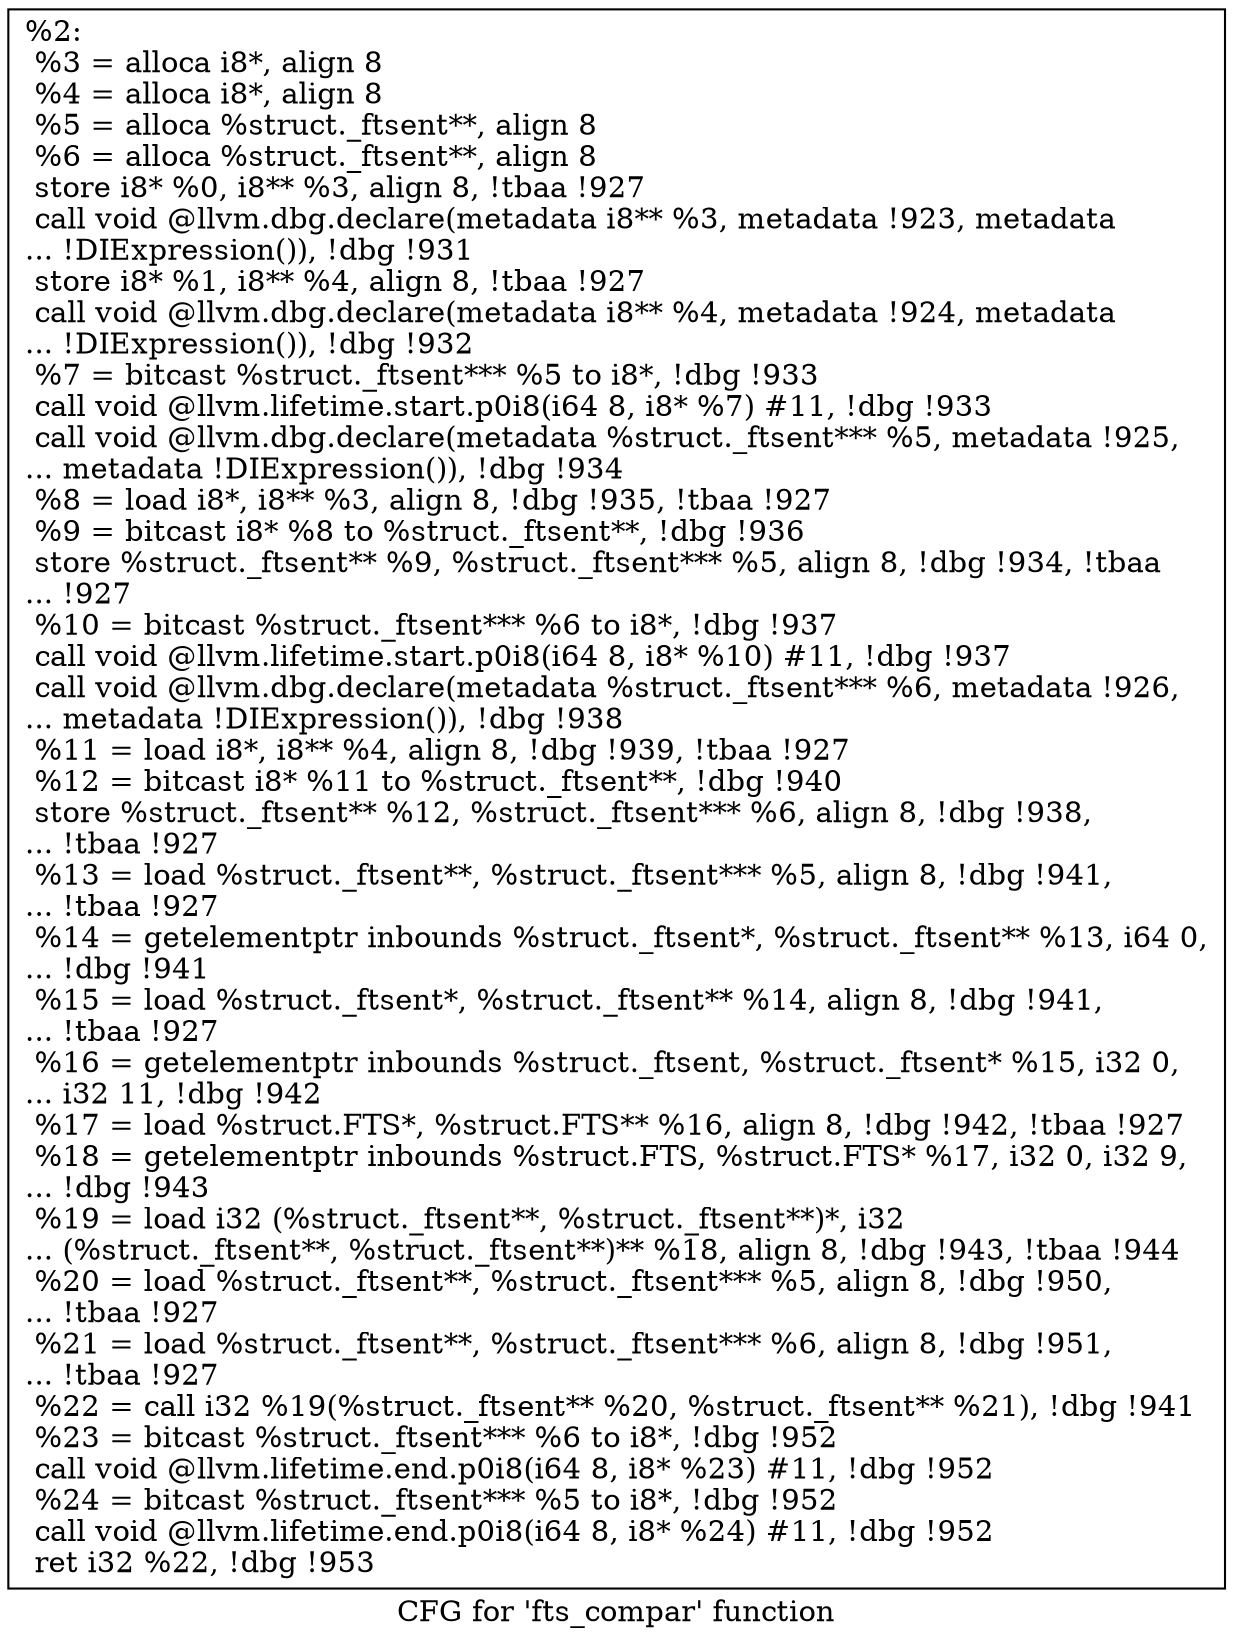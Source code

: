 digraph "CFG for 'fts_compar' function" {
	label="CFG for 'fts_compar' function";

	Node0x23cf7f0 [shape=record,label="{%2:\l  %3 = alloca i8*, align 8\l  %4 = alloca i8*, align 8\l  %5 = alloca %struct._ftsent**, align 8\l  %6 = alloca %struct._ftsent**, align 8\l  store i8* %0, i8** %3, align 8, !tbaa !927\l  call void @llvm.dbg.declare(metadata i8** %3, metadata !923, metadata\l... !DIExpression()), !dbg !931\l  store i8* %1, i8** %4, align 8, !tbaa !927\l  call void @llvm.dbg.declare(metadata i8** %4, metadata !924, metadata\l... !DIExpression()), !dbg !932\l  %7 = bitcast %struct._ftsent*** %5 to i8*, !dbg !933\l  call void @llvm.lifetime.start.p0i8(i64 8, i8* %7) #11, !dbg !933\l  call void @llvm.dbg.declare(metadata %struct._ftsent*** %5, metadata !925,\l... metadata !DIExpression()), !dbg !934\l  %8 = load i8*, i8** %3, align 8, !dbg !935, !tbaa !927\l  %9 = bitcast i8* %8 to %struct._ftsent**, !dbg !936\l  store %struct._ftsent** %9, %struct._ftsent*** %5, align 8, !dbg !934, !tbaa\l... !927\l  %10 = bitcast %struct._ftsent*** %6 to i8*, !dbg !937\l  call void @llvm.lifetime.start.p0i8(i64 8, i8* %10) #11, !dbg !937\l  call void @llvm.dbg.declare(metadata %struct._ftsent*** %6, metadata !926,\l... metadata !DIExpression()), !dbg !938\l  %11 = load i8*, i8** %4, align 8, !dbg !939, !tbaa !927\l  %12 = bitcast i8* %11 to %struct._ftsent**, !dbg !940\l  store %struct._ftsent** %12, %struct._ftsent*** %6, align 8, !dbg !938,\l... !tbaa !927\l  %13 = load %struct._ftsent**, %struct._ftsent*** %5, align 8, !dbg !941,\l... !tbaa !927\l  %14 = getelementptr inbounds %struct._ftsent*, %struct._ftsent** %13, i64 0,\l... !dbg !941\l  %15 = load %struct._ftsent*, %struct._ftsent** %14, align 8, !dbg !941,\l... !tbaa !927\l  %16 = getelementptr inbounds %struct._ftsent, %struct._ftsent* %15, i32 0,\l... i32 11, !dbg !942\l  %17 = load %struct.FTS*, %struct.FTS** %16, align 8, !dbg !942, !tbaa !927\l  %18 = getelementptr inbounds %struct.FTS, %struct.FTS* %17, i32 0, i32 9,\l... !dbg !943\l  %19 = load i32 (%struct._ftsent**, %struct._ftsent**)*, i32\l... (%struct._ftsent**, %struct._ftsent**)** %18, align 8, !dbg !943, !tbaa !944\l  %20 = load %struct._ftsent**, %struct._ftsent*** %5, align 8, !dbg !950,\l... !tbaa !927\l  %21 = load %struct._ftsent**, %struct._ftsent*** %6, align 8, !dbg !951,\l... !tbaa !927\l  %22 = call i32 %19(%struct._ftsent** %20, %struct._ftsent** %21), !dbg !941\l  %23 = bitcast %struct._ftsent*** %6 to i8*, !dbg !952\l  call void @llvm.lifetime.end.p0i8(i64 8, i8* %23) #11, !dbg !952\l  %24 = bitcast %struct._ftsent*** %5 to i8*, !dbg !952\l  call void @llvm.lifetime.end.p0i8(i64 8, i8* %24) #11, !dbg !952\l  ret i32 %22, !dbg !953\l}"];
}
